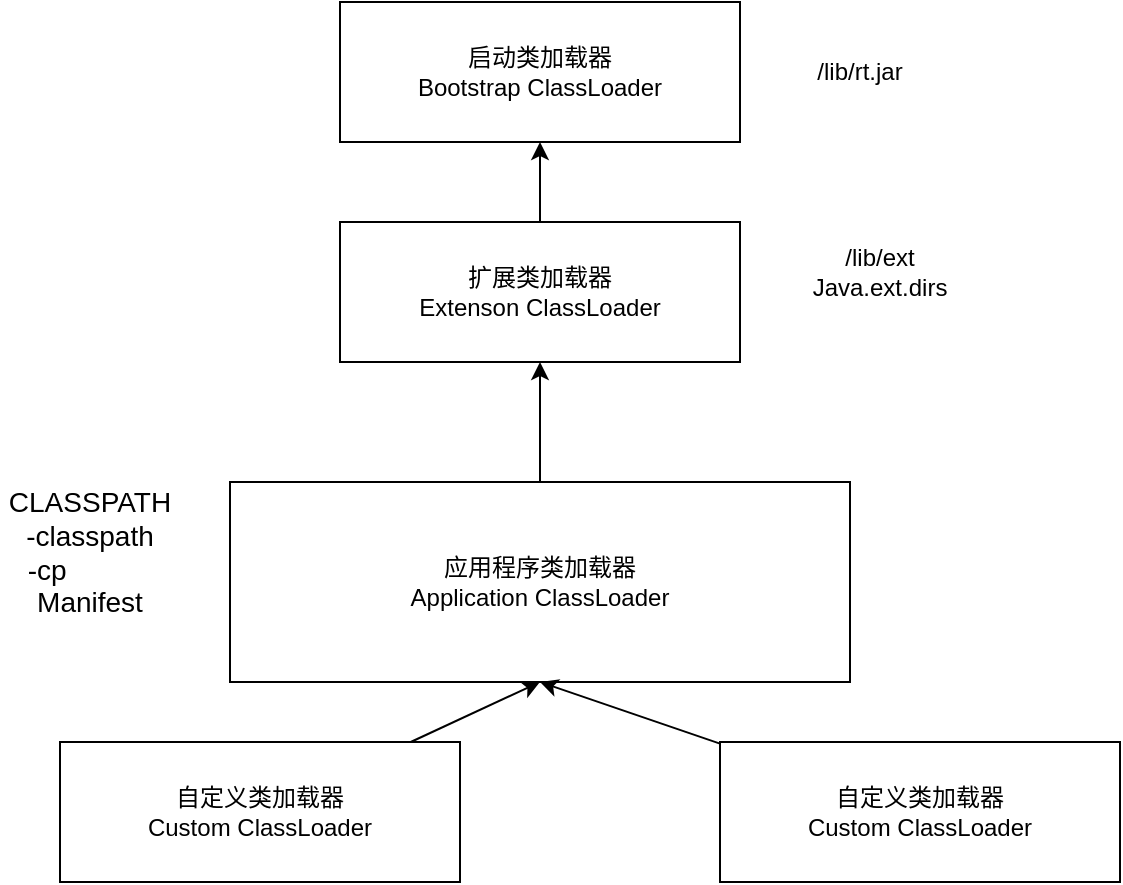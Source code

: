 <mxfile version="16.6.5" type="github">
  <diagram id="lvTKojmqsVSIfZKhd320" name="Page-1">
    <mxGraphModel dx="782" dy="514" grid="1" gridSize="10" guides="1" tooltips="1" connect="1" arrows="1" fold="1" page="1" pageScale="1" pageWidth="827" pageHeight="1169" math="0" shadow="0">
      <root>
        <mxCell id="0" />
        <mxCell id="1" parent="0" />
        <mxCell id="3xhup7_EW3yS686gQ0pf-1" value="启动类加载器&lt;br&gt;Bootstrap ClassLoader" style="rounded=0;whiteSpace=wrap;html=1;" vertex="1" parent="1">
          <mxGeometry x="300" y="90" width="200" height="70" as="geometry" />
        </mxCell>
        <mxCell id="3xhup7_EW3yS686gQ0pf-9" style="edgeStyle=none;rounded=0;orthogonalLoop=1;jettySize=auto;html=1;exitX=0.5;exitY=0;exitDx=0;exitDy=0;entryX=0.5;entryY=1;entryDx=0;entryDy=0;" edge="1" parent="1" source="3xhup7_EW3yS686gQ0pf-2" target="3xhup7_EW3yS686gQ0pf-1">
          <mxGeometry relative="1" as="geometry" />
        </mxCell>
        <mxCell id="3xhup7_EW3yS686gQ0pf-2" value="扩展类加载器&lt;br&gt;Extenson ClassLoader" style="rounded=0;whiteSpace=wrap;html=1;" vertex="1" parent="1">
          <mxGeometry x="300" y="200" width="200" height="70" as="geometry" />
        </mxCell>
        <mxCell id="3xhup7_EW3yS686gQ0pf-8" style="edgeStyle=none;rounded=0;orthogonalLoop=1;jettySize=auto;html=1;exitX=0.5;exitY=0;exitDx=0;exitDy=0;entryX=0.5;entryY=1;entryDx=0;entryDy=0;" edge="1" parent="1" source="3xhup7_EW3yS686gQ0pf-3" target="3xhup7_EW3yS686gQ0pf-2">
          <mxGeometry relative="1" as="geometry" />
        </mxCell>
        <mxCell id="3xhup7_EW3yS686gQ0pf-3" value="应用程序类加载器&lt;br&gt;Application ClassLoader" style="rounded=0;whiteSpace=wrap;html=1;" vertex="1" parent="1">
          <mxGeometry x="245" y="330" width="310" height="100" as="geometry" />
        </mxCell>
        <mxCell id="3xhup7_EW3yS686gQ0pf-6" style="rounded=0;orthogonalLoop=1;jettySize=auto;html=1;entryX=0.5;entryY=1;entryDx=0;entryDy=0;" edge="1" parent="1" source="3xhup7_EW3yS686gQ0pf-4" target="3xhup7_EW3yS686gQ0pf-3">
          <mxGeometry relative="1" as="geometry" />
        </mxCell>
        <mxCell id="3xhup7_EW3yS686gQ0pf-4" value="自定义类加载器&lt;br&gt;Custom ClassLoader" style="rounded=0;whiteSpace=wrap;html=1;" vertex="1" parent="1">
          <mxGeometry x="160" y="460" width="200" height="70" as="geometry" />
        </mxCell>
        <mxCell id="3xhup7_EW3yS686gQ0pf-7" style="edgeStyle=none;rounded=0;orthogonalLoop=1;jettySize=auto;html=1;entryX=0.5;entryY=1;entryDx=0;entryDy=0;" edge="1" parent="1" source="3xhup7_EW3yS686gQ0pf-5" target="3xhup7_EW3yS686gQ0pf-3">
          <mxGeometry relative="1" as="geometry" />
        </mxCell>
        <mxCell id="3xhup7_EW3yS686gQ0pf-5" value="自定义类加载器&lt;br&gt;Custom ClassLoader" style="rounded=0;whiteSpace=wrap;html=1;" vertex="1" parent="1">
          <mxGeometry x="490" y="460" width="200" height="70" as="geometry" />
        </mxCell>
        <mxCell id="3xhup7_EW3yS686gQ0pf-10" value="/lib/rt.jar" style="text;html=1;strokeColor=none;fillColor=none;align=center;verticalAlign=middle;whiteSpace=wrap;rounded=0;" vertex="1" parent="1">
          <mxGeometry x="530" y="110" width="60" height="30" as="geometry" />
        </mxCell>
        <mxCell id="3xhup7_EW3yS686gQ0pf-11" value="/lib/ext&lt;br&gt;Java.ext.dirs" style="text;html=1;strokeColor=none;fillColor=none;align=center;verticalAlign=middle;whiteSpace=wrap;rounded=0;" vertex="1" parent="1">
          <mxGeometry x="540" y="210" width="60" height="30" as="geometry" />
        </mxCell>
        <mxCell id="3xhup7_EW3yS686gQ0pf-12" value="&lt;font style=&quot;font-size: 14px&quot;&gt;CLASSPATH&lt;br&gt;-classpath&lt;br&gt;-cp&amp;nbsp; &amp;nbsp; &amp;nbsp; &amp;nbsp; &amp;nbsp; &amp;nbsp;&lt;br&gt;Manifest&lt;br&gt;&lt;/font&gt;" style="text;html=1;strokeColor=none;fillColor=none;align=center;verticalAlign=middle;whiteSpace=wrap;rounded=0;" vertex="1" parent="1">
          <mxGeometry x="130" y="350" width="90" height="30" as="geometry" />
        </mxCell>
      </root>
    </mxGraphModel>
  </diagram>
</mxfile>

